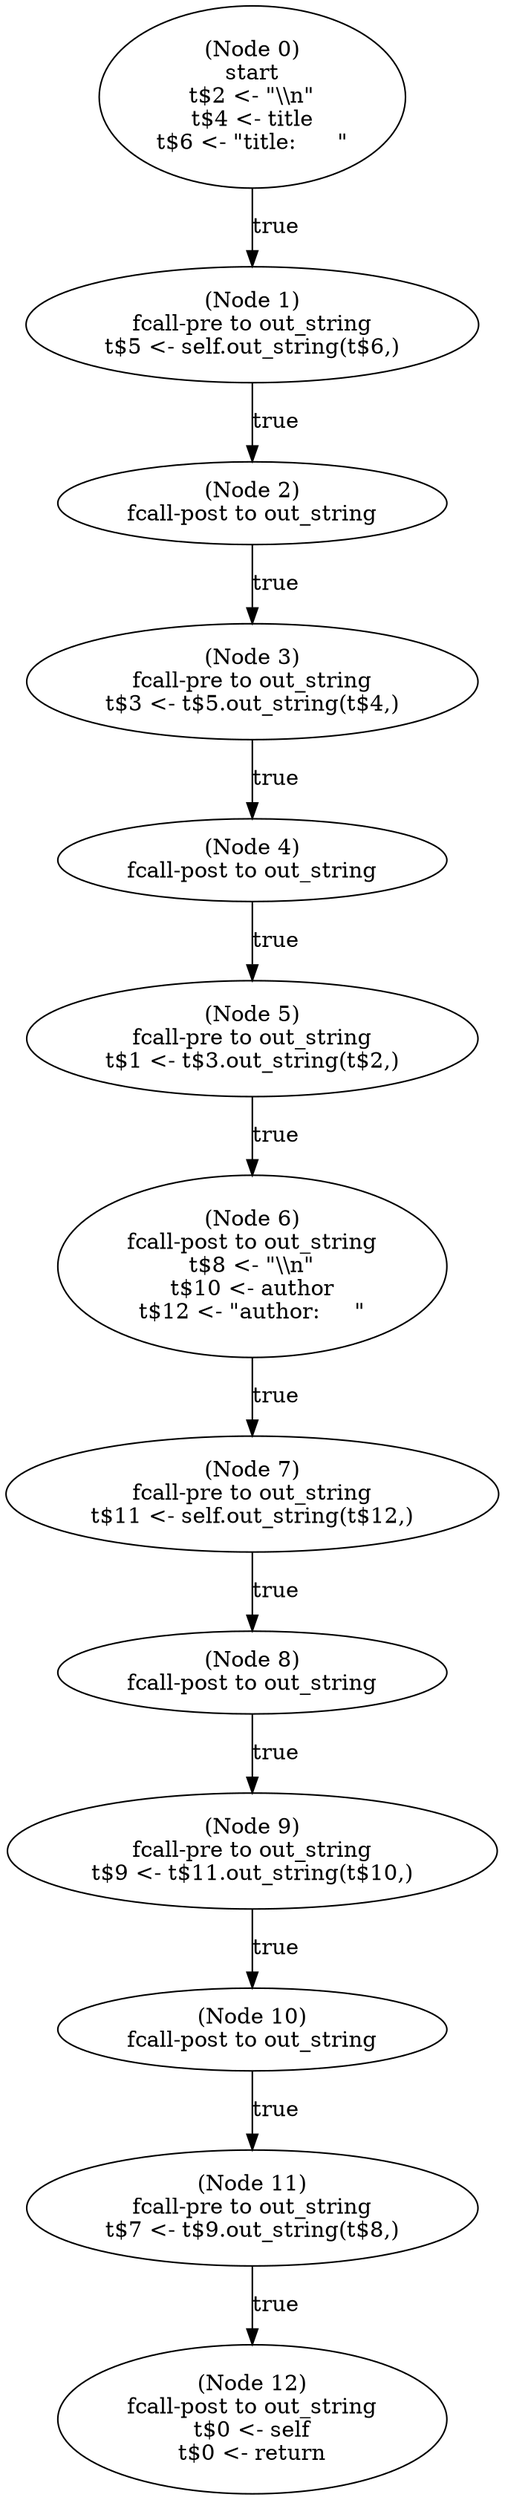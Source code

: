 digraph print_pre {
  n0 [label="(Node 0)\nstart\nt$2 <- \"\\\\n\"\nt$4 <- title\nt$6 <- \"title:      \"\n"];
 n0 -> n1 [label="true"];
  n1 [label="(Node 1)\nfcall-pre to out_string\nt$5 <- self.out_string(t$6,)\n"];
 n1 -> n2 [label="true"];
  n2 [label="(Node 2)\nfcall-post to out_string\n"];
 n2 -> n3 [label="true"];
  n3 [label="(Node 3)\nfcall-pre to out_string\nt$3 <- t$5.out_string(t$4,)\n"];
 n3 -> n4 [label="true"];
  n4 [label="(Node 4)\nfcall-post to out_string\n"];
 n4 -> n5 [label="true"];
  n5 [label="(Node 5)\nfcall-pre to out_string\nt$1 <- t$3.out_string(t$2,)\n"];
 n5 -> n6 [label="true"];
  n6 [label="(Node 6)\nfcall-post to out_string\nt$8 <- \"\\\\n\"\nt$10 <- author\nt$12 <- \"author:     \"\n"];
 n6 -> n7 [label="true"];
  n7 [label="(Node 7)\nfcall-pre to out_string\nt$11 <- self.out_string(t$12,)\n"];
 n7 -> n8 [label="true"];
  n8 [label="(Node 8)\nfcall-post to out_string\n"];
 n8 -> n9 [label="true"];
  n9 [label="(Node 9)\nfcall-pre to out_string\nt$9 <- t$11.out_string(t$10,)\n"];
 n9 -> n10 [label="true"];
  n10 [label="(Node 10)\nfcall-post to out_string\n"];
 n10 -> n11 [label="true"];
  n11 [label="(Node 11)\nfcall-pre to out_string\nt$7 <- t$9.out_string(t$8,)\n"];
 n11 -> n12 [label="true"];
  n12 [label="(Node 12)\nfcall-post to out_string\nt$0 <- self\nt$0 <- return\n"];
}
